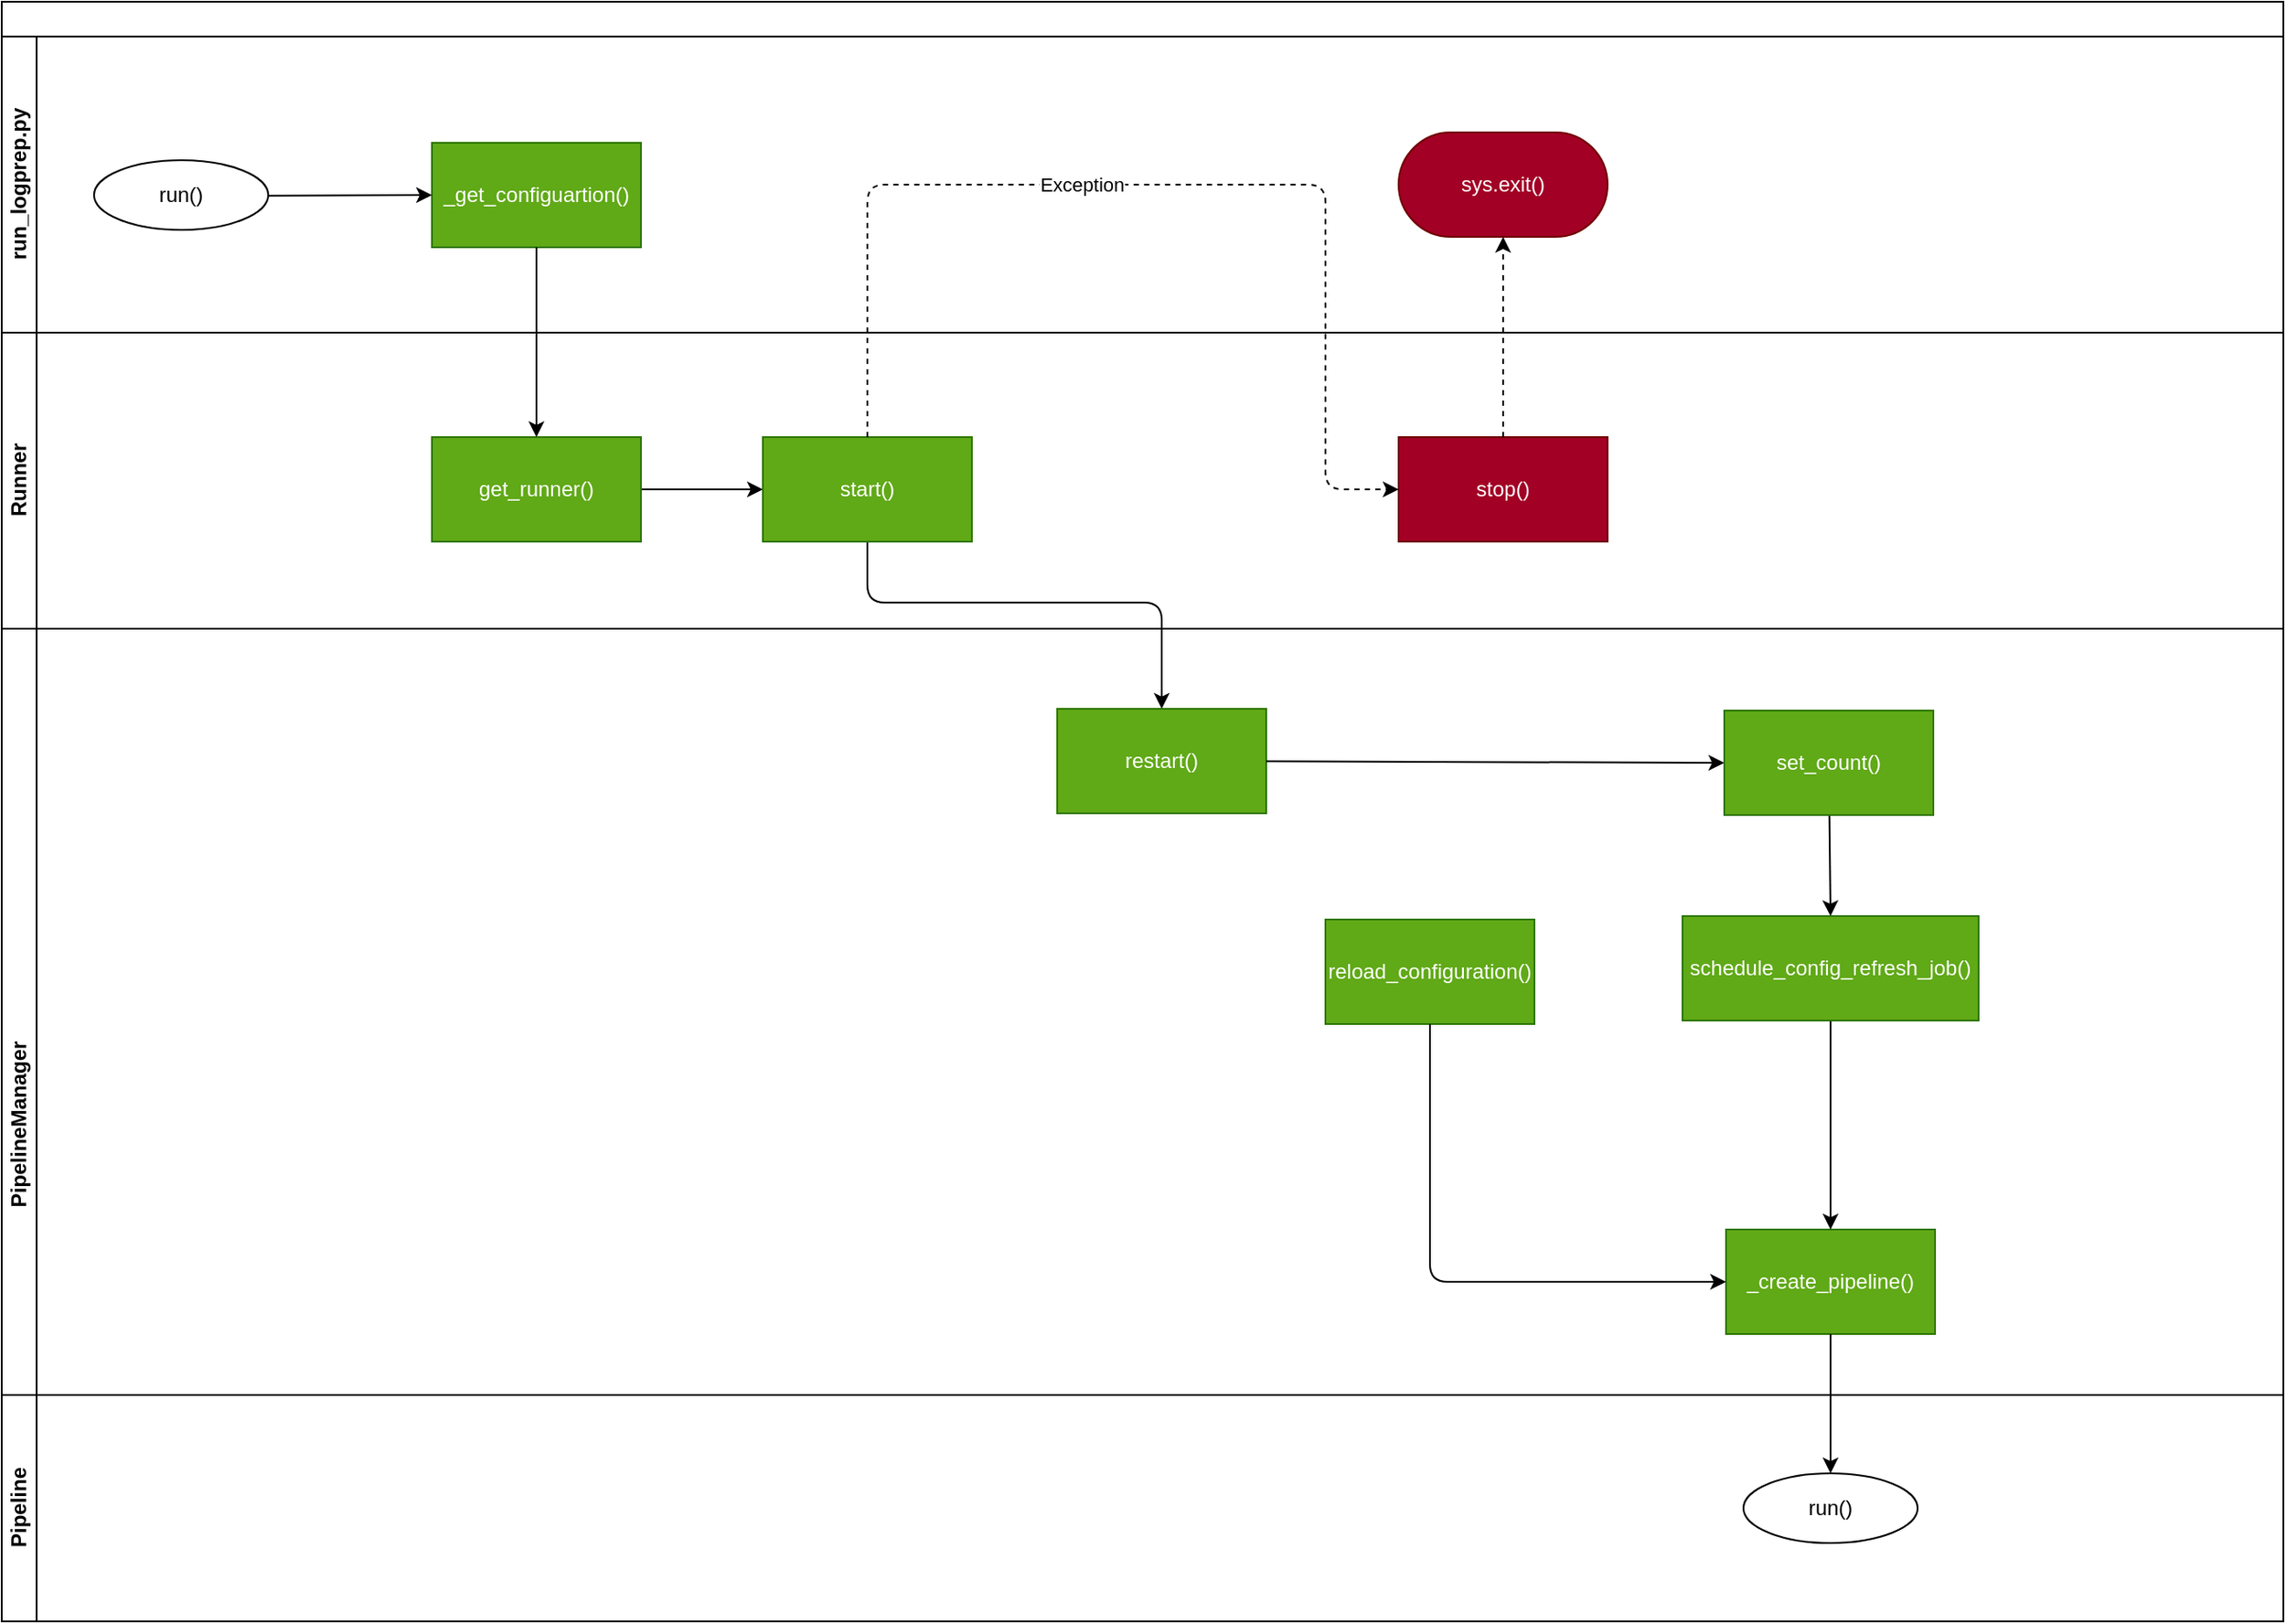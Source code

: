 <mxfile version="22.1.16" type="device">
  <diagram id="00IuqoXHz0bUG9mQw2DZ" name="swimlane">
    <mxGraphModel dx="1430" dy="826" grid="1" gridSize="10" guides="1" tooltips="1" connect="1" arrows="1" fold="1" page="1" pageScale="1" pageWidth="850" pageHeight="1100" math="0" shadow="0">
      <root>
        <mxCell id="0" />
        <mxCell id="1" parent="0" />
        <mxCell id="1i-VZLTiZoqfRtcR3Fr8-2" value="" style="swimlane;childLayout=stackLayout;resizeParent=1;resizeParentMax=0;horizontal=1;startSize=20;horizontalStack=0;html=1;" parent="1" vertex="1">
          <mxGeometry x="10" y="5" width="1310" height="930" as="geometry" />
        </mxCell>
        <mxCell id="1i-VZLTiZoqfRtcR3Fr8-3" value="run_logprep.py" style="swimlane;startSize=20;horizontal=0;html=1;" parent="1i-VZLTiZoqfRtcR3Fr8-2" vertex="1">
          <mxGeometry y="20" width="1310" height="170" as="geometry" />
        </mxCell>
        <mxCell id="4YsrATTDdh04L-1emcPd-1" value="_get_configuartion()" style="rounded=0;whiteSpace=wrap;html=1;fillColor=#60a917;fontColor=#ffffff;strokeColor=#2D7600;" parent="1i-VZLTiZoqfRtcR3Fr8-3" vertex="1">
          <mxGeometry x="247" y="61" width="120" height="60" as="geometry" />
        </mxCell>
        <mxCell id="6pYY46yF3dzfkNTQhGlL-3" value="sys.exit()" style="whiteSpace=wrap;html=1;fillColor=#a20025;fontColor=#ffffff;strokeColor=#6F0000;rounded=1;arcSize=50;" parent="1i-VZLTiZoqfRtcR3Fr8-3" vertex="1">
          <mxGeometry x="802" y="55" width="120" height="60" as="geometry" />
        </mxCell>
        <mxCell id="1i-VZLTiZoqfRtcR3Fr8-4" value="Runner" style="swimlane;startSize=20;horizontal=0;html=1;" parent="1i-VZLTiZoqfRtcR3Fr8-2" vertex="1">
          <mxGeometry y="190" width="1310" height="170" as="geometry" />
        </mxCell>
        <mxCell id="KgtBFYSKn15ZSopj5Kb5-5" value="" style="edgeStyle=none;html=1;" parent="1i-VZLTiZoqfRtcR3Fr8-4" source="KgtBFYSKn15ZSopj5Kb5-2" target="KgtBFYSKn15ZSopj5Kb5-4" edge="1">
          <mxGeometry relative="1" as="geometry" />
        </mxCell>
        <mxCell id="KgtBFYSKn15ZSopj5Kb5-2" value="get_runner()" style="whiteSpace=wrap;html=1;fillColor=#60a917;fontColor=#ffffff;strokeColor=#2D7600;shadow=0;" parent="1i-VZLTiZoqfRtcR3Fr8-4" vertex="1">
          <mxGeometry x="247" y="60" width="120" height="60" as="geometry" />
        </mxCell>
        <mxCell id="q_ic9asacaBt00ZdGkoc-2" value="" style="edgeStyle=orthogonalEdgeStyle;html=1;exitX=0.5;exitY=1;exitDx=0;exitDy=0;jumpStyle=none;" parent="1i-VZLTiZoqfRtcR3Fr8-4" source="KgtBFYSKn15ZSopj5Kb5-4" target="q_ic9asacaBt00ZdGkoc-1" edge="1">
          <mxGeometry relative="1" as="geometry">
            <Array as="points">
              <mxPoint x="497" y="155" />
              <mxPoint x="666" y="155" />
            </Array>
          </mxGeometry>
        </mxCell>
        <mxCell id="KgtBFYSKn15ZSopj5Kb5-4" value="start()" style="whiteSpace=wrap;html=1;fillColor=#60a917;fontColor=#ffffff;strokeColor=#2D7600;" parent="1i-VZLTiZoqfRtcR3Fr8-4" vertex="1">
          <mxGeometry x="437" y="60" width="120" height="60" as="geometry" />
        </mxCell>
        <mxCell id="q_ic9asacaBt00ZdGkoc-1" value="restart()" style="whiteSpace=wrap;html=1;fillColor=#60a917;fontColor=#ffffff;strokeColor=#2D7600;" parent="1i-VZLTiZoqfRtcR3Fr8-4" vertex="1">
          <mxGeometry x="606" y="216" width="120" height="60" as="geometry" />
        </mxCell>
        <mxCell id="6pYY46yF3dzfkNTQhGlL-1" value="stop()" style="whiteSpace=wrap;html=1;fillColor=#a20025;fontColor=#ffffff;strokeColor=#6F0000;" parent="1i-VZLTiZoqfRtcR3Fr8-4" vertex="1">
          <mxGeometry x="802" y="60" width="120" height="60" as="geometry" />
        </mxCell>
        <mxCell id="6pYY46yF3dzfkNTQhGlL-2" value="" style="edgeStyle=orthogonalEdgeStyle;html=1;dashed=1;exitX=0.5;exitY=0;exitDx=0;exitDy=0;entryX=0;entryY=0.5;entryDx=0;entryDy=0;" parent="1i-VZLTiZoqfRtcR3Fr8-4" source="KgtBFYSKn15ZSopj5Kb5-4" target="6pYY46yF3dzfkNTQhGlL-1" edge="1">
          <mxGeometry relative="1" as="geometry">
            <mxPoint x="557.0" y="-85.34" as="sourcePoint" />
            <mxPoint x="802" y="-85.34" as="targetPoint" />
            <Array as="points">
              <mxPoint x="497" y="-85" />
              <mxPoint x="760" y="-85" />
              <mxPoint x="760" y="90" />
            </Array>
          </mxGeometry>
        </mxCell>
        <mxCell id="6pYY46yF3dzfkNTQhGlL-5" value="Exception" style="edgeLabel;html=1;align=center;verticalAlign=middle;resizable=0;points=[];" parent="6pYY46yF3dzfkNTQhGlL-2" vertex="1" connectable="0">
          <mxGeometry x="-0.076" y="1" relative="1" as="geometry">
            <mxPoint x="-21" y="1" as="offset" />
          </mxGeometry>
        </mxCell>
        <mxCell id="IxEjJxujhznp3nNqkm3l-2" value="" style="edgeStyle=none;html=1;entryX=0;entryY=0.5;entryDx=0;entryDy=0;" parent="1i-VZLTiZoqfRtcR3Fr8-2" source="q_ic9asacaBt00ZdGkoc-1" target="IxEjJxujhznp3nNqkm3l-3" edge="1">
          <mxGeometry relative="1" as="geometry">
            <mxPoint x="786" y="436.667" as="targetPoint" />
          </mxGeometry>
        </mxCell>
        <mxCell id="1i-VZLTiZoqfRtcR3Fr8-5" value="PipelineManager" style="swimlane;startSize=20;horizontal=0;html=1;" parent="1i-VZLTiZoqfRtcR3Fr8-2" vertex="1">
          <mxGeometry y="360" width="1310" height="570" as="geometry" />
        </mxCell>
        <mxCell id="IxEjJxujhznp3nNqkm3l-6" value="" style="edgeStyle=none;html=1;entryX=0.5;entryY=0;entryDx=0;entryDy=0;" parent="1i-VZLTiZoqfRtcR3Fr8-5" source="IxEjJxujhznp3nNqkm3l-3" target="4YsrATTDdh04L-1emcPd-3" edge="1">
          <mxGeometry relative="1" as="geometry">
            <mxPoint x="1040" y="145" as="targetPoint" />
          </mxGeometry>
        </mxCell>
        <mxCell id="IxEjJxujhznp3nNqkm3l-3" value="set_count()" style="whiteSpace=wrap;html=1;fillColor=#60a917;fontColor=#ffffff;strokeColor=#2D7600;" parent="1i-VZLTiZoqfRtcR3Fr8-5" vertex="1">
          <mxGeometry x="989" y="47" width="120" height="60" as="geometry" />
        </mxCell>
        <mxCell id="IxEjJxujhznp3nNqkm3l-5" value="_create_pipeline()" style="whiteSpace=wrap;html=1;fillColor=#60a917;fontColor=#ffffff;strokeColor=#2D7600;" parent="1i-VZLTiZoqfRtcR3Fr8-5" vertex="1">
          <mxGeometry x="990" y="345" width="120" height="60" as="geometry" />
        </mxCell>
        <mxCell id="4YsrATTDdh04L-1emcPd-4" value="" style="edgeStyle=none;html=1;" parent="1i-VZLTiZoqfRtcR3Fr8-5" source="4YsrATTDdh04L-1emcPd-3" target="IxEjJxujhznp3nNqkm3l-5" edge="1">
          <mxGeometry relative="1" as="geometry" />
        </mxCell>
        <mxCell id="4YsrATTDdh04L-1emcPd-3" value="schedule_config_refresh_job()" style="rounded=0;whiteSpace=wrap;html=1;fillColor=#60a917;fontColor=#ffffff;strokeColor=#2D7600;" parent="1i-VZLTiZoqfRtcR3Fr8-5" vertex="1">
          <mxGeometry x="965" y="165" width="170" height="60" as="geometry" />
        </mxCell>
        <mxCell id="4YsrATTDdh04L-1emcPd-5" value="reload_configuration()" style="rounded=0;whiteSpace=wrap;html=1;fillColor=#60a917;fontColor=#ffffff;strokeColor=#2D7600;" parent="1i-VZLTiZoqfRtcR3Fr8-5" vertex="1">
          <mxGeometry x="760" y="167" width="120" height="60" as="geometry" />
        </mxCell>
        <mxCell id="4YsrATTDdh04L-1emcPd-7" value="" style="edgeStyle=orthogonalEdgeStyle;html=1;exitX=0.5;exitY=1;exitDx=0;exitDy=0;entryX=0;entryY=0.5;entryDx=0;entryDy=0;" parent="1i-VZLTiZoqfRtcR3Fr8-5" source="4YsrATTDdh04L-1emcPd-5" target="IxEjJxujhznp3nNqkm3l-5" edge="1">
          <mxGeometry relative="1" as="geometry">
            <mxPoint x="825.0" y="235" as="sourcePoint" />
            <mxPoint x="825.0" y="355" as="targetPoint" />
          </mxGeometry>
        </mxCell>
        <mxCell id="1i-VZLTiZoqfRtcR3Fr8-6" value="Pipeline" style="swimlane;startSize=20;horizontal=0;html=1;" parent="1i-VZLTiZoqfRtcR3Fr8-5" vertex="1">
          <mxGeometry y="440" width="1310" height="130" as="geometry" />
        </mxCell>
        <UserObject label="run()" linkTarget="_blank" id="IxEjJxujhznp3nNqkm3l-7">
          <mxCell style="ellipse;whiteSpace=wrap;html=1;align=center;" parent="1i-VZLTiZoqfRtcR3Fr8-6" vertex="1">
            <mxGeometry x="1000" y="45" width="100" height="40" as="geometry" />
          </mxCell>
        </UserObject>
        <mxCell id="IxEjJxujhznp3nNqkm3l-8" value="" style="edgeStyle=none;html=1;" parent="1i-VZLTiZoqfRtcR3Fr8-5" source="IxEjJxujhznp3nNqkm3l-5" target="IxEjJxujhznp3nNqkm3l-7" edge="1">
          <mxGeometry relative="1" as="geometry" />
        </mxCell>
        <mxCell id="4YsrATTDdh04L-1emcPd-2" value="" style="edgeStyle=none;html=1;" parent="1i-VZLTiZoqfRtcR3Fr8-2" source="4YsrATTDdh04L-1emcPd-1" target="KgtBFYSKn15ZSopj5Kb5-2" edge="1">
          <mxGeometry relative="1" as="geometry" />
        </mxCell>
        <mxCell id="6pYY46yF3dzfkNTQhGlL-4" value="" style="edgeStyle=orthogonalEdgeStyle;html=1;dashed=1;" parent="1i-VZLTiZoqfRtcR3Fr8-2" source="6pYY46yF3dzfkNTQhGlL-1" target="6pYY46yF3dzfkNTQhGlL-3" edge="1">
          <mxGeometry relative="1" as="geometry" />
        </mxCell>
        <mxCell id="KgtBFYSKn15ZSopj5Kb5-3" value="" style="edgeStyle=none;html=1;" parent="1" source="KgtBFYSKn15ZSopj5Kb5-1" target="4YsrATTDdh04L-1emcPd-1" edge="1">
          <mxGeometry relative="1" as="geometry">
            <mxPoint x="113" y="250" as="targetPoint" />
          </mxGeometry>
        </mxCell>
        <mxCell id="KgtBFYSKn15ZSopj5Kb5-1" value="run()" style="ellipse;whiteSpace=wrap;html=1;align=center;" parent="1" vertex="1">
          <mxGeometry x="63" y="96" width="100" height="40" as="geometry" />
        </mxCell>
        <mxCell id="9Amyp7vYaDn5UcePBaQQ-31" value="" style="edgeStyle=orthogonalEdgeStyle;html=1;" parent="1" edge="1">
          <mxGeometry relative="1" as="geometry">
            <mxPoint x="1236" y="575" as="targetPoint" />
          </mxGeometry>
        </mxCell>
      </root>
    </mxGraphModel>
  </diagram>
</mxfile>
